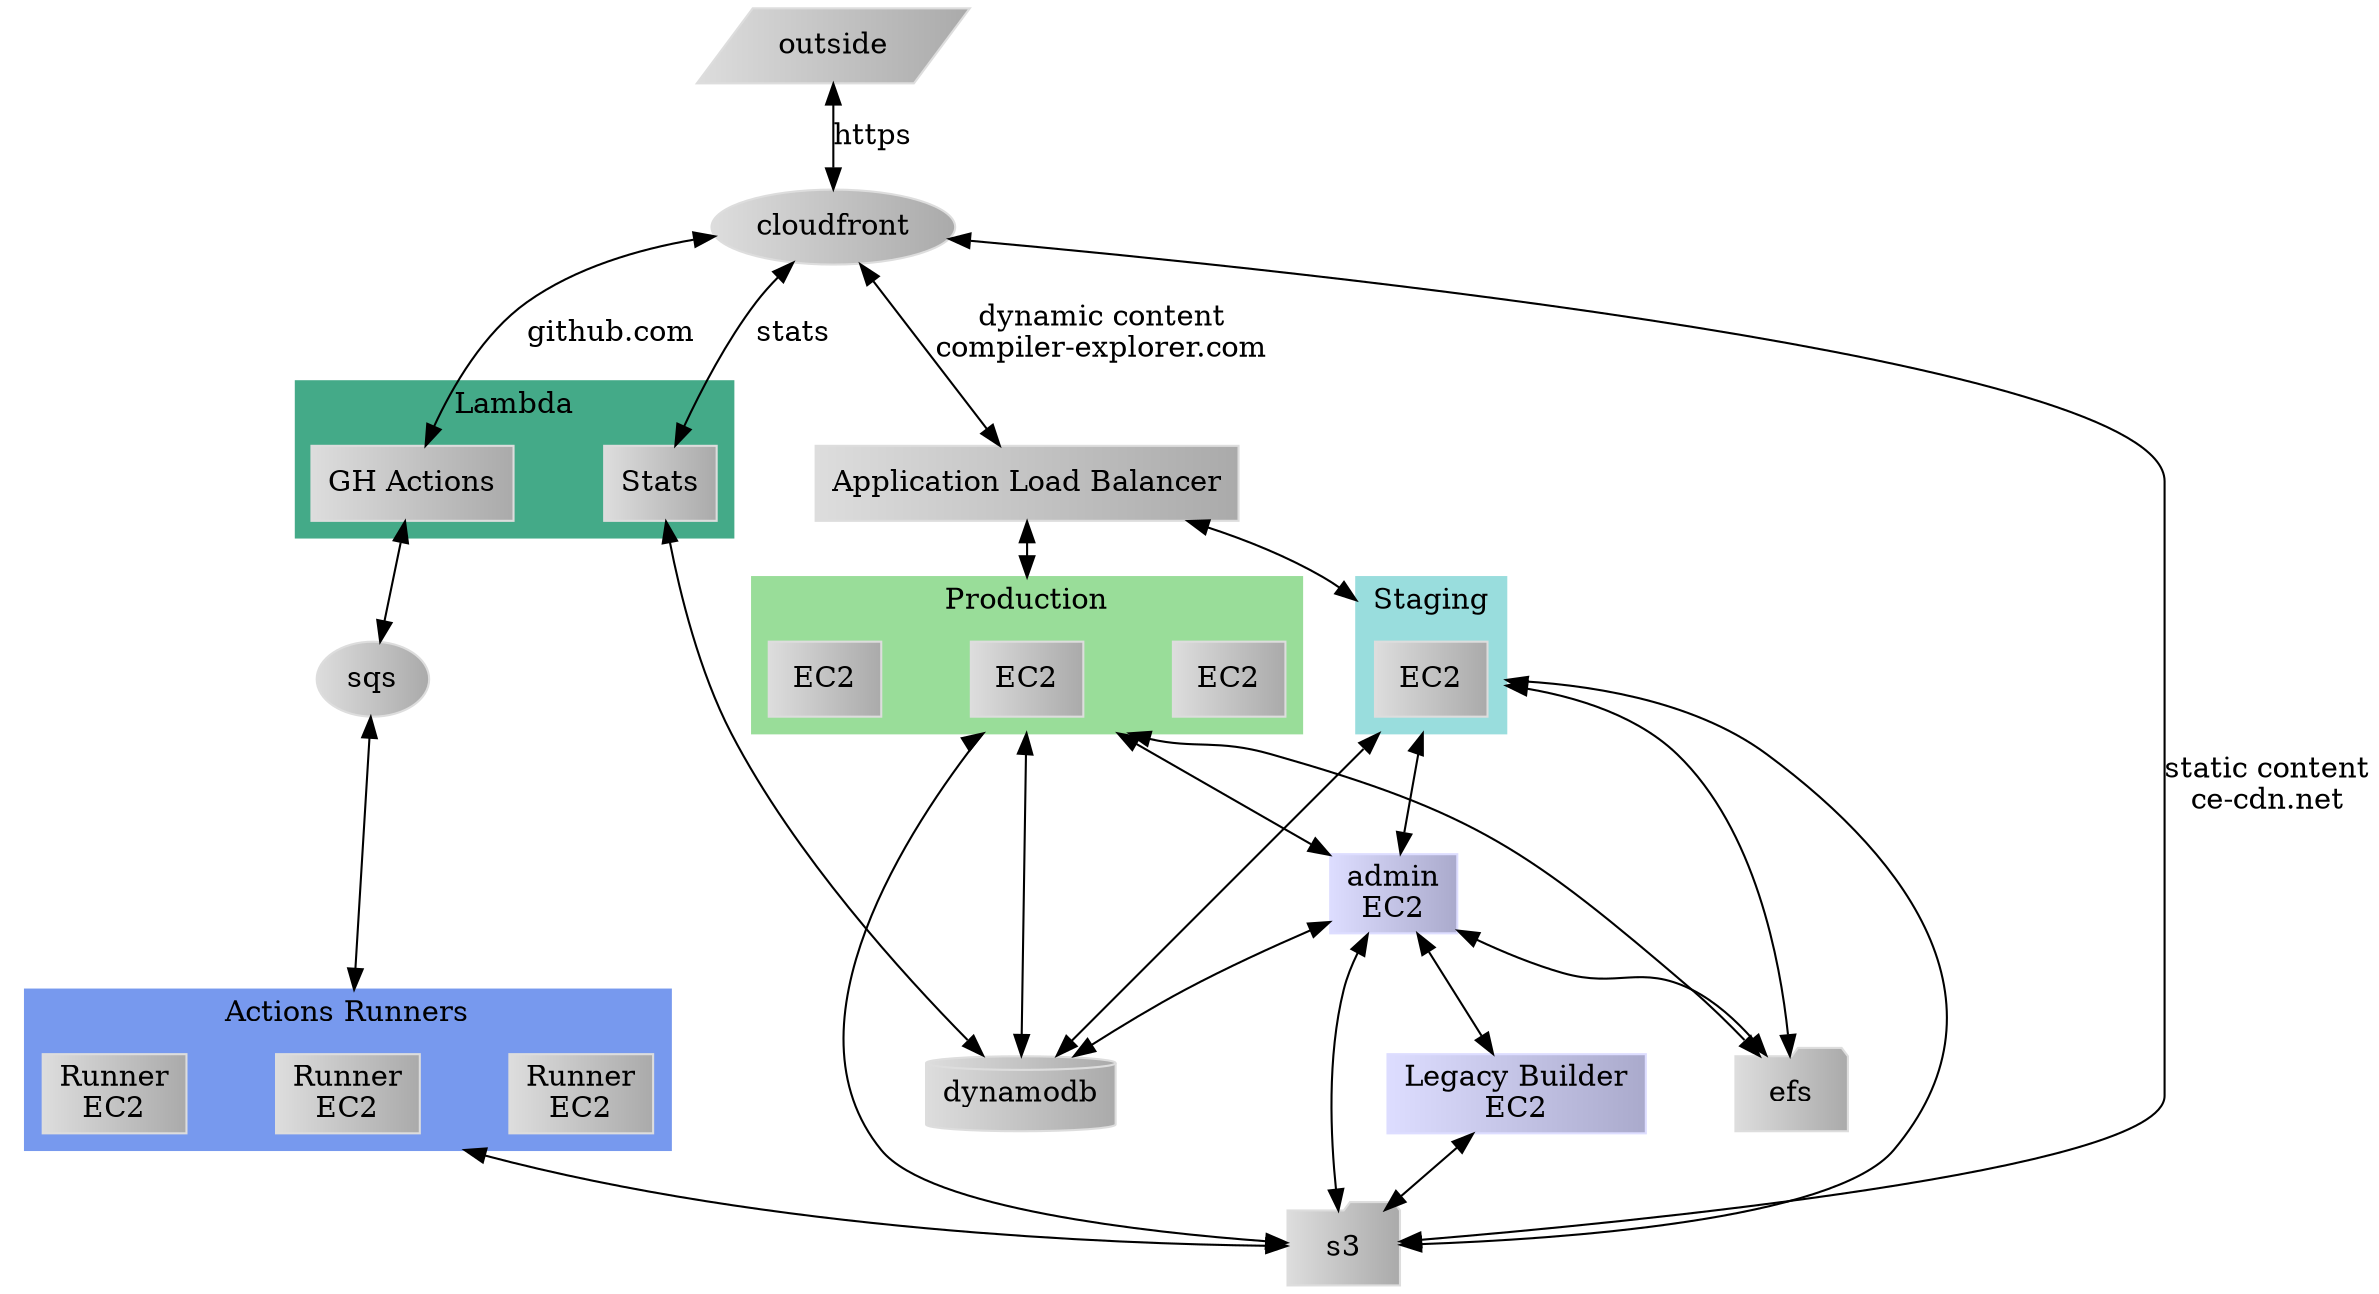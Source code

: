 digraph compiler_explorer {
    bgcolor=white;
    compound=true;
    nodesep=0.6;
    node [ color="#dddddd:#aaaaaa"; style=filled];
    edge [ dir=both ];
    outside [shape = parallelogram, rank="source"];

    cloudfront [shape = oval];
    sqs [shape = oval];

    alb [shape = box, label="Application Load Balancer"];

    subgraph cluster_ce_nodes {
        label = "Production";
        style = filled;
        color="#99dd99";

        ce_node_2 [shape = box, label="EC2"];
        ce_node_1 [shape = box, label="EC2"];
        ce_node_3 [shape = box, label="EC2"];
    }
    subgraph cluster_staging_nodes {
        label="Staging";
        style = filled;
        color="#99dddd";
        staging_node_1 [shape = box, label="EC2"];
    }
    subgraph cluster_lambda {
        label="Lambda";
        style = filled;
        color="#44aa88";
        gh_actions [shape = box, label="GH Actions"];
        lambda_stats [shape = box, label="Stats"];
    }
    subgraph cluster_gh_actions {
        label="Actions Runners";
        style = filled;
        color="#7799ee";
        action_runner_2 [shape = box, label="Runner\nEC2"];
        action_runner_1 [shape = box, label="Runner\nEC2"];
        action_runner_3 [shape = box, label="Runner\nEC2"];
    }

    admin [shape = box, rank="sink", label="admin\nEC2", color="#ddddff:#aaaacc"];

    efs [shape = folder];
    s3 [shape = folder];
    dynamodb [shape = cylinder];

    gh_actions -> sqs;
    sqs -> action_runner_1 [lhead=cluster_gh_actions];

    outside -> cloudfront [label="https"];
    cloudfront -> alb [label="dynamic content\ncompiler-explorer.com"];
    cloudfront -> s3 [label="static content\nce-cdn.net"];
    cloudfront -> lambda_stats [label="stats"];
    cloudfront -> gh_actions [label="github.com"];

    alb -> ce_node_1 [lhead=cluster_ce_nodes];
    alb -> staging_node_1 [lhead=cluster_staging_nodes];

    lambda_stats -> dynamodb [ltail=cluster_gh_actions];
    action_runner_1 -> s3 [ltail=cluster_gh_actions];

    build [ shape=box, label="Legacy Builder\nEC2", color="#ddddff:#aaaacc"];

    admin->build;
    build->s3;

    admin -> {efs, s3, dynamodb};
    { ce_node_1 } -> admin [ltail=cluster_ce_nodes];
    { ce_node_1 } -> efs [ltail=cluster_ce_nodes];
    { ce_node_1 } -> s3 [ltail=cluster_ce_nodes];
    { ce_node_1 } -> dynamodb [ltail=cluster_ce_nodes];
    { staging_node_1 } -> admin [ltail=cluster_staging_nodes];
    { staging_node_1 } -> efs [ltail=cluster_staging_nodes];
    { staging_node_1 } -> s3 [ltail=cluster_staging_nodes];
    { staging_node_1 } -> dynamodb [ltail=cluster_staging_nodes];
}
